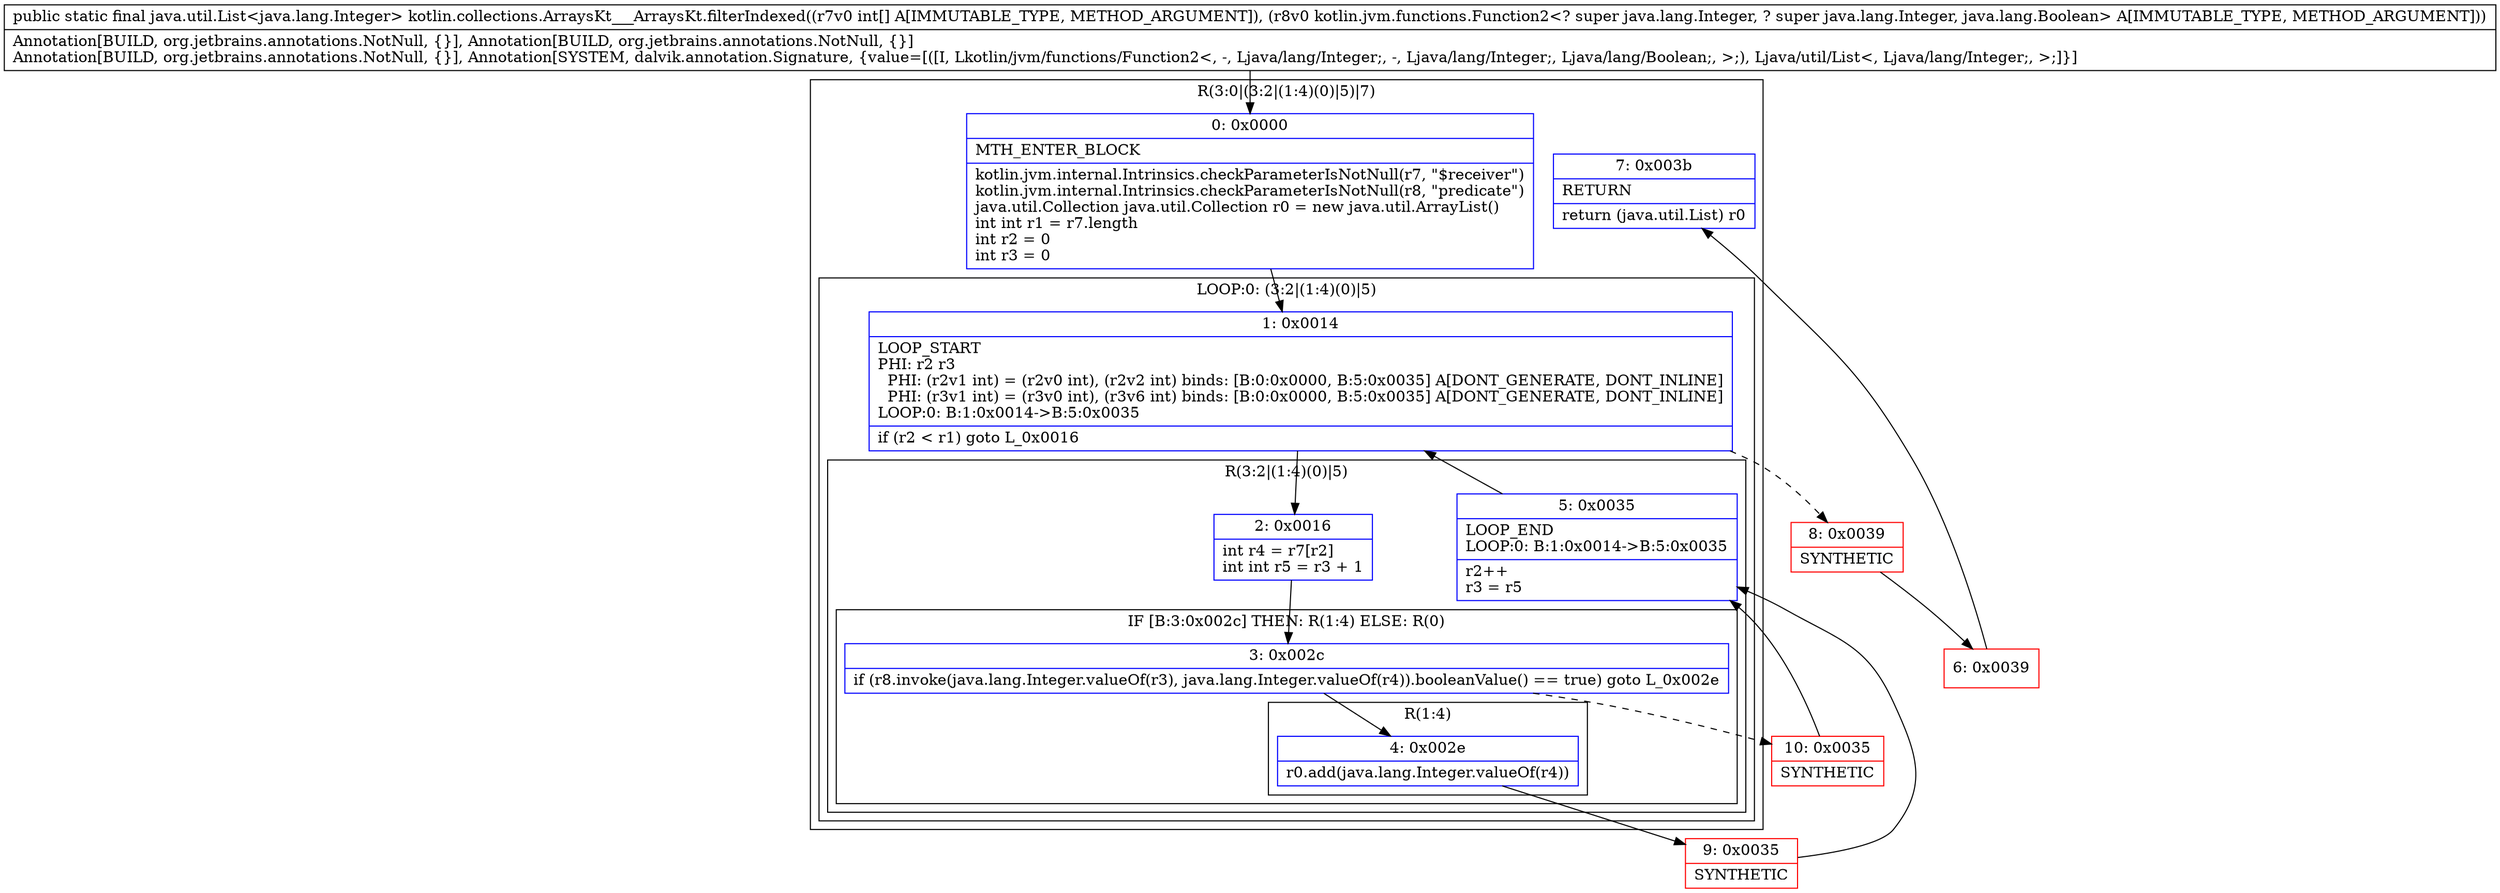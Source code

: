 digraph "CFG forkotlin.collections.ArraysKt___ArraysKt.filterIndexed([ILkotlin\/jvm\/functions\/Function2;)Ljava\/util\/List;" {
subgraph cluster_Region_1200763980 {
label = "R(3:0|(3:2|(1:4)(0)|5)|7)";
node [shape=record,color=blue];
Node_0 [shape=record,label="{0\:\ 0x0000|MTH_ENTER_BLOCK\l|kotlin.jvm.internal.Intrinsics.checkParameterIsNotNull(r7, \"$receiver\")\lkotlin.jvm.internal.Intrinsics.checkParameterIsNotNull(r8, \"predicate\")\ljava.util.Collection java.util.Collection r0 = new java.util.ArrayList()\lint int r1 = r7.length\lint r2 = 0\lint r3 = 0\l}"];
subgraph cluster_LoopRegion_954548673 {
label = "LOOP:0: (3:2|(1:4)(0)|5)";
node [shape=record,color=blue];
Node_1 [shape=record,label="{1\:\ 0x0014|LOOP_START\lPHI: r2 r3 \l  PHI: (r2v1 int) = (r2v0 int), (r2v2 int) binds: [B:0:0x0000, B:5:0x0035] A[DONT_GENERATE, DONT_INLINE]\l  PHI: (r3v1 int) = (r3v0 int), (r3v6 int) binds: [B:0:0x0000, B:5:0x0035] A[DONT_GENERATE, DONT_INLINE]\lLOOP:0: B:1:0x0014\-\>B:5:0x0035\l|if (r2 \< r1) goto L_0x0016\l}"];
subgraph cluster_Region_320008949 {
label = "R(3:2|(1:4)(0)|5)";
node [shape=record,color=blue];
Node_2 [shape=record,label="{2\:\ 0x0016|int r4 = r7[r2]\lint int r5 = r3 + 1\l}"];
subgraph cluster_IfRegion_1173656719 {
label = "IF [B:3:0x002c] THEN: R(1:4) ELSE: R(0)";
node [shape=record,color=blue];
Node_3 [shape=record,label="{3\:\ 0x002c|if (r8.invoke(java.lang.Integer.valueOf(r3), java.lang.Integer.valueOf(r4)).booleanValue() == true) goto L_0x002e\l}"];
subgraph cluster_Region_490771445 {
label = "R(1:4)";
node [shape=record,color=blue];
Node_4 [shape=record,label="{4\:\ 0x002e|r0.add(java.lang.Integer.valueOf(r4))\l}"];
}
subgraph cluster_Region_1270536785 {
label = "R(0)";
node [shape=record,color=blue];
}
}
Node_5 [shape=record,label="{5\:\ 0x0035|LOOP_END\lLOOP:0: B:1:0x0014\-\>B:5:0x0035\l|r2++\lr3 = r5\l}"];
}
}
Node_7 [shape=record,label="{7\:\ 0x003b|RETURN\l|return (java.util.List) r0\l}"];
}
Node_6 [shape=record,color=red,label="{6\:\ 0x0039}"];
Node_8 [shape=record,color=red,label="{8\:\ 0x0039|SYNTHETIC\l}"];
Node_9 [shape=record,color=red,label="{9\:\ 0x0035|SYNTHETIC\l}"];
Node_10 [shape=record,color=red,label="{10\:\ 0x0035|SYNTHETIC\l}"];
MethodNode[shape=record,label="{public static final java.util.List\<java.lang.Integer\> kotlin.collections.ArraysKt___ArraysKt.filterIndexed((r7v0 int[] A[IMMUTABLE_TYPE, METHOD_ARGUMENT]), (r8v0 kotlin.jvm.functions.Function2\<? super java.lang.Integer, ? super java.lang.Integer, java.lang.Boolean\> A[IMMUTABLE_TYPE, METHOD_ARGUMENT]))  | Annotation[BUILD, org.jetbrains.annotations.NotNull, \{\}], Annotation[BUILD, org.jetbrains.annotations.NotNull, \{\}]\lAnnotation[BUILD, org.jetbrains.annotations.NotNull, \{\}], Annotation[SYSTEM, dalvik.annotation.Signature, \{value=[([I, Lkotlin\/jvm\/functions\/Function2\<, \-, Ljava\/lang\/Integer;, \-, Ljava\/lang\/Integer;, Ljava\/lang\/Boolean;, \>;), Ljava\/util\/List\<, Ljava\/lang\/Integer;, \>;]\}]\l}"];
MethodNode -> Node_0;
Node_0 -> Node_1;
Node_1 -> Node_2;
Node_1 -> Node_8[style=dashed];
Node_2 -> Node_3;
Node_3 -> Node_4;
Node_3 -> Node_10[style=dashed];
Node_4 -> Node_9;
Node_5 -> Node_1;
Node_6 -> Node_7;
Node_8 -> Node_6;
Node_9 -> Node_5;
Node_10 -> Node_5;
}

